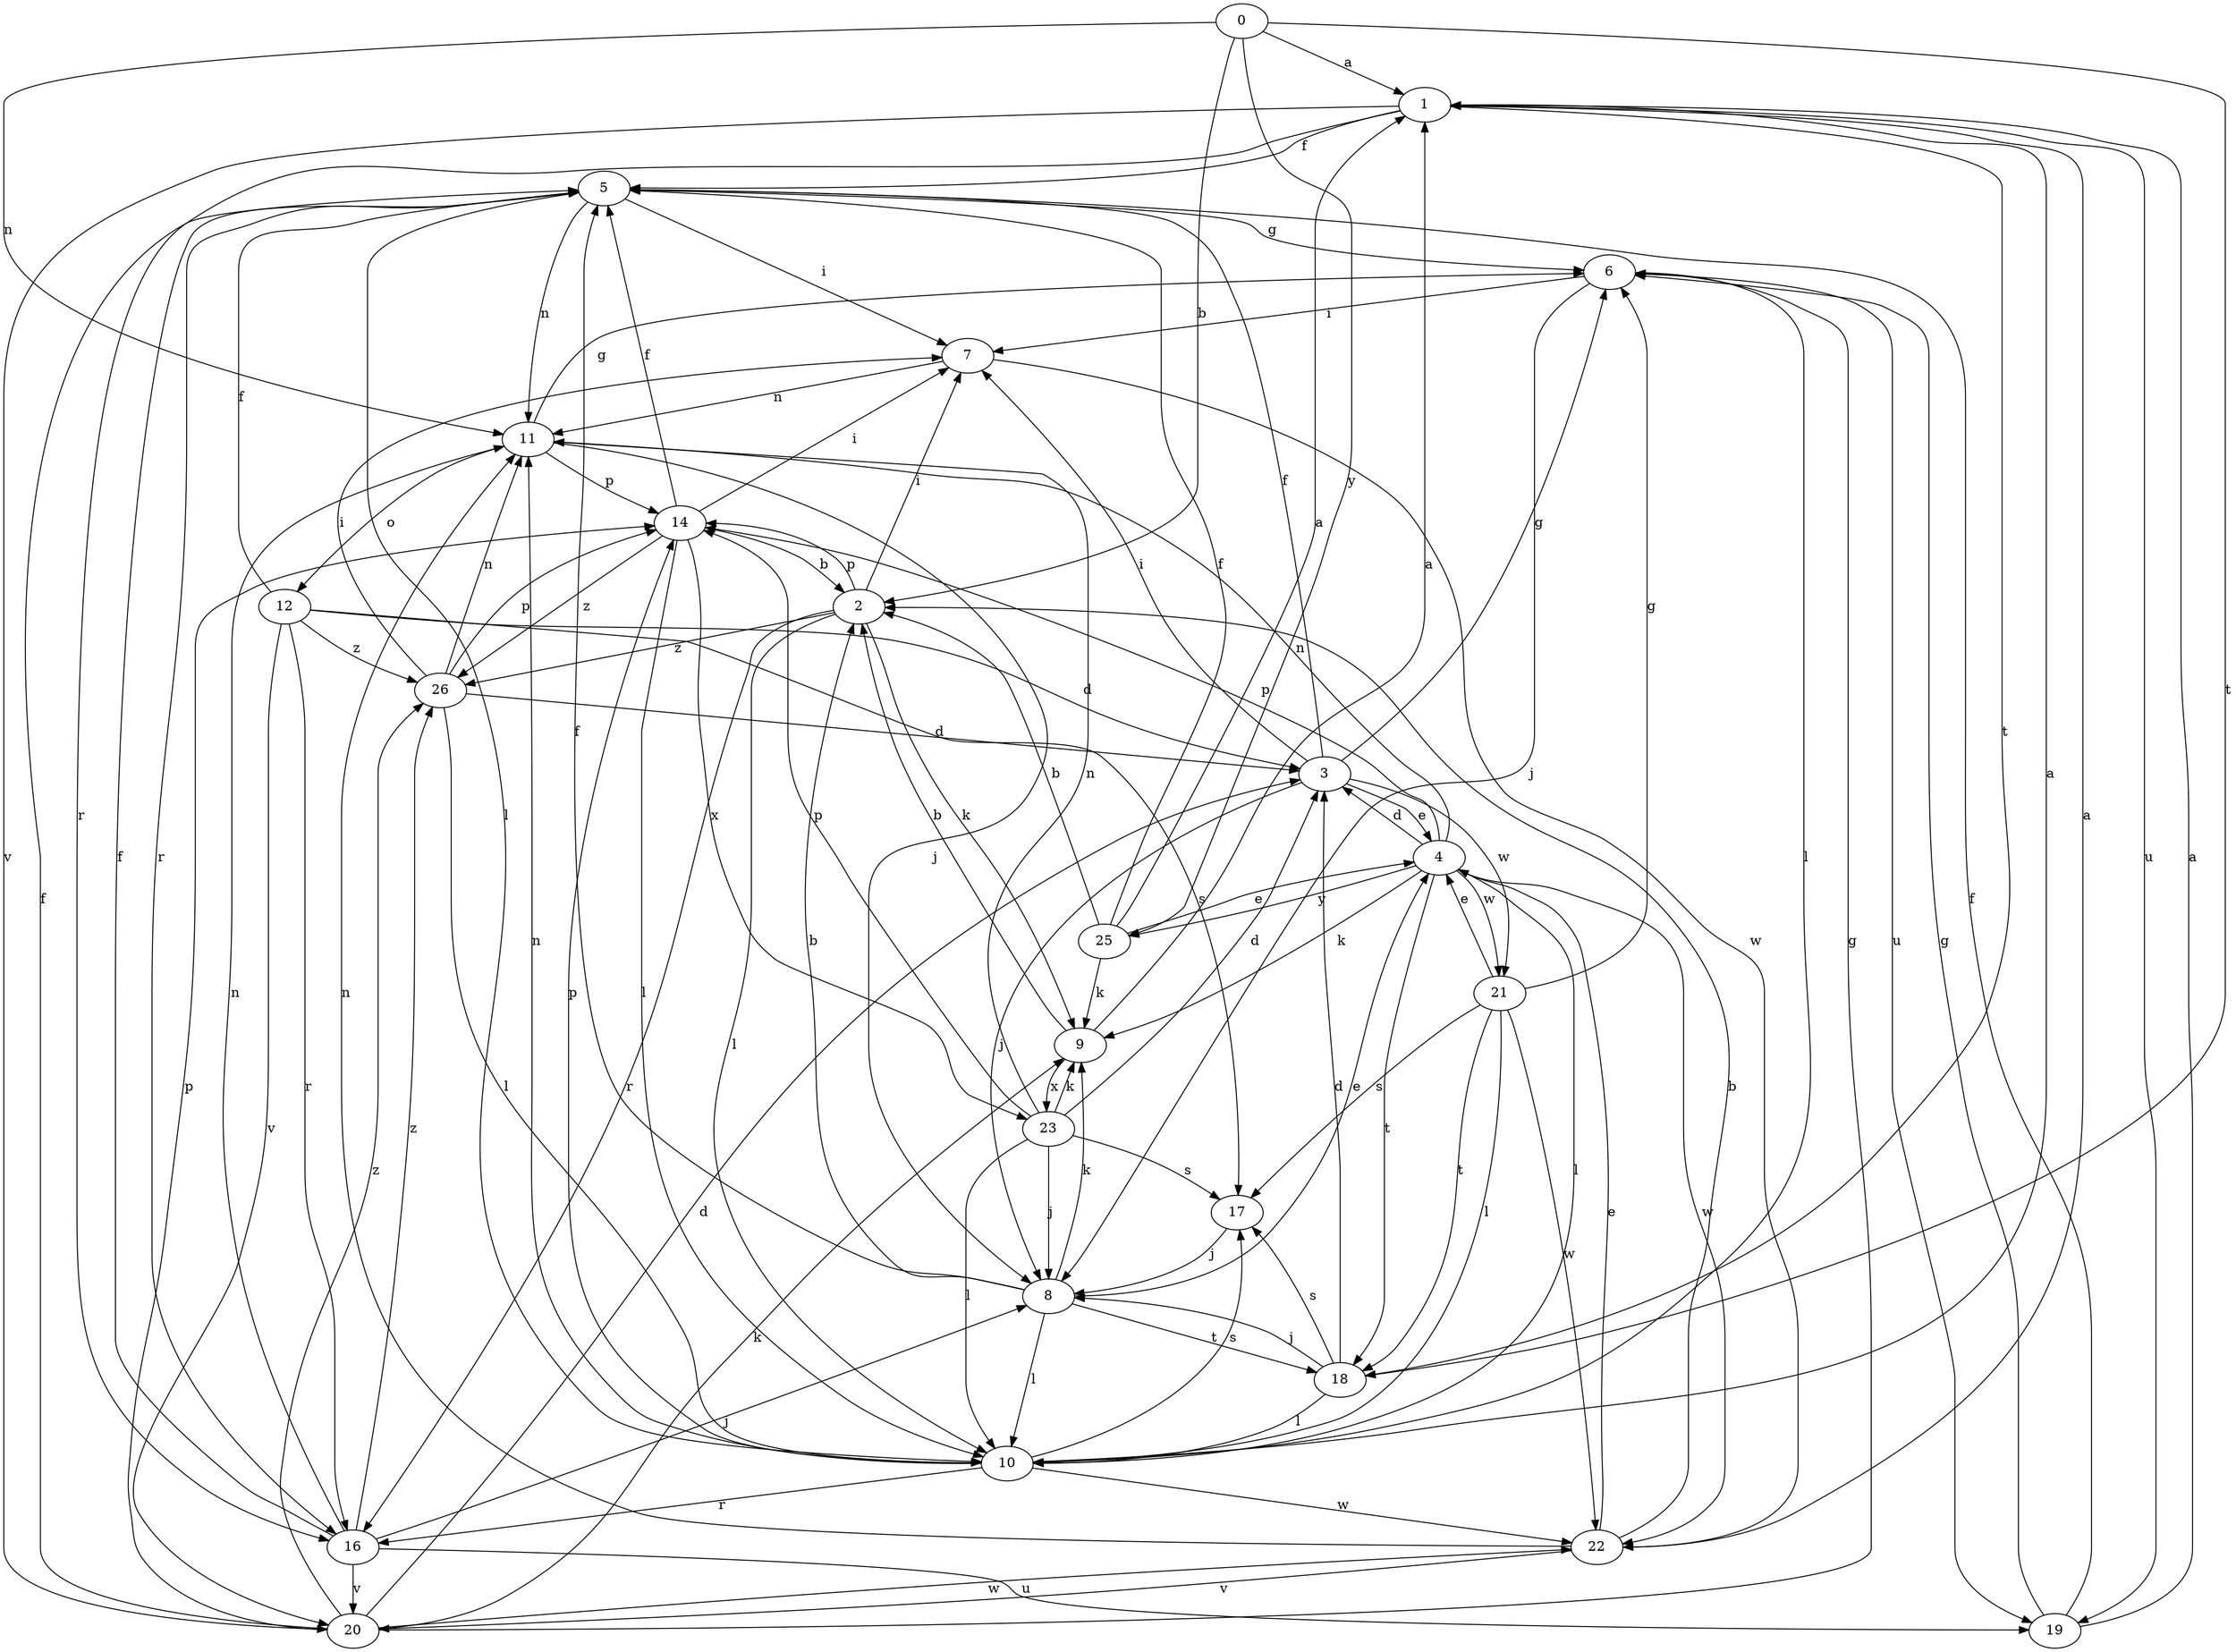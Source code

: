 strict digraph  {
0;
1;
2;
3;
4;
5;
6;
7;
8;
9;
10;
11;
12;
14;
16;
17;
18;
19;
20;
21;
22;
23;
25;
26;
0 -> 1  [label=a];
0 -> 2  [label=b];
0 -> 11  [label=n];
0 -> 18  [label=t];
0 -> 25  [label=y];
1 -> 5  [label=f];
1 -> 16  [label=r];
1 -> 18  [label=t];
1 -> 19  [label=u];
1 -> 20  [label=v];
2 -> 7  [label=i];
2 -> 9  [label=k];
2 -> 10  [label=l];
2 -> 14  [label=p];
2 -> 16  [label=r];
2 -> 26  [label=z];
3 -> 4  [label=e];
3 -> 5  [label=f];
3 -> 6  [label=g];
3 -> 7  [label=i];
3 -> 8  [label=j];
3 -> 21  [label=w];
4 -> 3  [label=d];
4 -> 9  [label=k];
4 -> 10  [label=l];
4 -> 11  [label=n];
4 -> 14  [label=p];
4 -> 18  [label=t];
4 -> 21  [label=w];
4 -> 22  [label=w];
4 -> 25  [label=y];
5 -> 6  [label=g];
5 -> 7  [label=i];
5 -> 10  [label=l];
5 -> 11  [label=n];
5 -> 16  [label=r];
6 -> 7  [label=i];
6 -> 8  [label=j];
6 -> 10  [label=l];
6 -> 19  [label=u];
7 -> 11  [label=n];
7 -> 22  [label=w];
8 -> 2  [label=b];
8 -> 4  [label=e];
8 -> 5  [label=f];
8 -> 9  [label=k];
8 -> 10  [label=l];
8 -> 18  [label=t];
9 -> 1  [label=a];
9 -> 2  [label=b];
9 -> 23  [label=x];
10 -> 1  [label=a];
10 -> 11  [label=n];
10 -> 14  [label=p];
10 -> 16  [label=r];
10 -> 17  [label=s];
10 -> 22  [label=w];
11 -> 6  [label=g];
11 -> 8  [label=j];
11 -> 12  [label=o];
11 -> 14  [label=p];
12 -> 3  [label=d];
12 -> 5  [label=f];
12 -> 16  [label=r];
12 -> 17  [label=s];
12 -> 20  [label=v];
12 -> 26  [label=z];
14 -> 2  [label=b];
14 -> 5  [label=f];
14 -> 7  [label=i];
14 -> 10  [label=l];
14 -> 23  [label=x];
14 -> 26  [label=z];
16 -> 5  [label=f];
16 -> 8  [label=j];
16 -> 11  [label=n];
16 -> 19  [label=u];
16 -> 20  [label=v];
16 -> 26  [label=z];
17 -> 8  [label=j];
18 -> 3  [label=d];
18 -> 8  [label=j];
18 -> 10  [label=l];
18 -> 17  [label=s];
19 -> 1  [label=a];
19 -> 5  [label=f];
19 -> 6  [label=g];
20 -> 3  [label=d];
20 -> 5  [label=f];
20 -> 6  [label=g];
20 -> 9  [label=k];
20 -> 14  [label=p];
20 -> 22  [label=w];
20 -> 26  [label=z];
21 -> 4  [label=e];
21 -> 6  [label=g];
21 -> 10  [label=l];
21 -> 17  [label=s];
21 -> 18  [label=t];
21 -> 22  [label=w];
22 -> 1  [label=a];
22 -> 2  [label=b];
22 -> 4  [label=e];
22 -> 11  [label=n];
22 -> 20  [label=v];
23 -> 3  [label=d];
23 -> 8  [label=j];
23 -> 9  [label=k];
23 -> 10  [label=l];
23 -> 11  [label=n];
23 -> 14  [label=p];
23 -> 17  [label=s];
25 -> 1  [label=a];
25 -> 2  [label=b];
25 -> 4  [label=e];
25 -> 5  [label=f];
25 -> 9  [label=k];
26 -> 3  [label=d];
26 -> 7  [label=i];
26 -> 10  [label=l];
26 -> 11  [label=n];
26 -> 14  [label=p];
}

